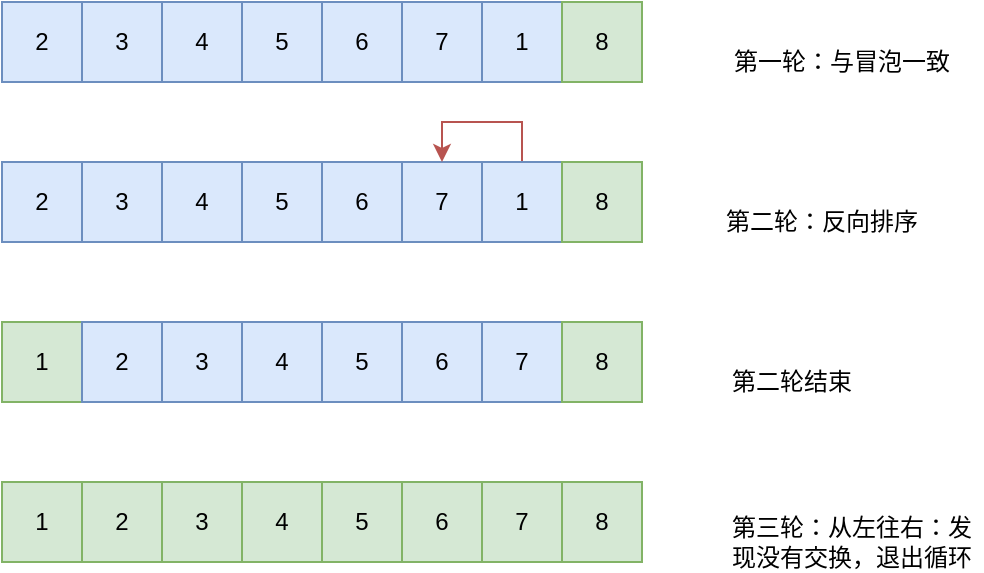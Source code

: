 <mxfile version="12.4.2" type="device" pages="1"><diagram id="PTNjkK8wZ7NsoqiNjNDe" name="Page-1"><mxGraphModel dx="946" dy="601" grid="1" gridSize="10" guides="1" tooltips="1" connect="1" arrows="1" fold="1" page="1" pageScale="1" pageWidth="827" pageHeight="1169" math="0" shadow="0"><root><mxCell id="0"/><mxCell id="1" parent="0"/><mxCell id="p28BtwNFnz3sYJK6Wzjc-1" value="2" style="rounded=0;whiteSpace=wrap;html=1;fillColor=#dae8fc;strokeColor=#6c8ebf;" vertex="1" parent="1"><mxGeometry x="200" y="80" width="40" height="40" as="geometry"/></mxCell><mxCell id="p28BtwNFnz3sYJK6Wzjc-2" value="3" style="rounded=0;whiteSpace=wrap;html=1;fillColor=#dae8fc;strokeColor=#6c8ebf;" vertex="1" parent="1"><mxGeometry x="240" y="80" width="40" height="40" as="geometry"/></mxCell><mxCell id="p28BtwNFnz3sYJK6Wzjc-3" value="4" style="rounded=0;whiteSpace=wrap;html=1;fillColor=#dae8fc;strokeColor=#6c8ebf;" vertex="1" parent="1"><mxGeometry x="280" y="80" width="40" height="40" as="geometry"/></mxCell><mxCell id="p28BtwNFnz3sYJK6Wzjc-4" value="5" style="rounded=0;whiteSpace=wrap;html=1;fillColor=#dae8fc;strokeColor=#6c8ebf;" vertex="1" parent="1"><mxGeometry x="320" y="80" width="40" height="40" as="geometry"/></mxCell><mxCell id="p28BtwNFnz3sYJK6Wzjc-5" value="6" style="rounded=0;whiteSpace=wrap;html=1;fillColor=#dae8fc;strokeColor=#6c8ebf;" vertex="1" parent="1"><mxGeometry x="360" y="80" width="40" height="40" as="geometry"/></mxCell><mxCell id="p28BtwNFnz3sYJK6Wzjc-6" value="7" style="rounded=0;whiteSpace=wrap;html=1;fillColor=#dae8fc;strokeColor=#6c8ebf;" vertex="1" parent="1"><mxGeometry x="400" y="80" width="40" height="40" as="geometry"/></mxCell><mxCell id="p28BtwNFnz3sYJK6Wzjc-7" value="1" style="rounded=0;whiteSpace=wrap;html=1;fillColor=#dae8fc;strokeColor=#6c8ebf;" vertex="1" parent="1"><mxGeometry x="440" y="80" width="40" height="40" as="geometry"/></mxCell><mxCell id="p28BtwNFnz3sYJK6Wzjc-8" value="8" style="rounded=0;whiteSpace=wrap;html=1;fillColor=#d5e8d4;strokeColor=#82b366;" vertex="1" parent="1"><mxGeometry x="480" y="80" width="40" height="40" as="geometry"/></mxCell><mxCell id="p28BtwNFnz3sYJK6Wzjc-9" value="2" style="rounded=0;whiteSpace=wrap;html=1;fillColor=#dae8fc;strokeColor=#6c8ebf;" vertex="1" parent="1"><mxGeometry x="200" y="160" width="40" height="40" as="geometry"/></mxCell><mxCell id="p28BtwNFnz3sYJK6Wzjc-10" value="3" style="rounded=0;whiteSpace=wrap;html=1;fillColor=#dae8fc;strokeColor=#6c8ebf;" vertex="1" parent="1"><mxGeometry x="240" y="160" width="40" height="40" as="geometry"/></mxCell><mxCell id="p28BtwNFnz3sYJK6Wzjc-11" value="4" style="rounded=0;whiteSpace=wrap;html=1;fillColor=#dae8fc;strokeColor=#6c8ebf;" vertex="1" parent="1"><mxGeometry x="280" y="160" width="40" height="40" as="geometry"/></mxCell><mxCell id="p28BtwNFnz3sYJK6Wzjc-12" value="5" style="rounded=0;whiteSpace=wrap;html=1;fillColor=#dae8fc;strokeColor=#6c8ebf;" vertex="1" parent="1"><mxGeometry x="320" y="160" width="40" height="40" as="geometry"/></mxCell><mxCell id="p28BtwNFnz3sYJK6Wzjc-13" value="6" style="rounded=0;whiteSpace=wrap;html=1;fillColor=#dae8fc;strokeColor=#6c8ebf;" vertex="1" parent="1"><mxGeometry x="360" y="160" width="40" height="40" as="geometry"/></mxCell><mxCell id="p28BtwNFnz3sYJK6Wzjc-14" value="7" style="rounded=0;whiteSpace=wrap;html=1;fillColor=#dae8fc;strokeColor=#6c8ebf;" vertex="1" parent="1"><mxGeometry x="400" y="160" width="40" height="40" as="geometry"/></mxCell><mxCell id="p28BtwNFnz3sYJK6Wzjc-71" style="edgeStyle=orthogonalEdgeStyle;rounded=0;orthogonalLoop=1;jettySize=auto;html=1;entryX=0.5;entryY=0;entryDx=0;entryDy=0;fillColor=#f8cecc;strokeColor=#b85450;" edge="1" parent="1" source="p28BtwNFnz3sYJK6Wzjc-15" target="p28BtwNFnz3sYJK6Wzjc-14"><mxGeometry relative="1" as="geometry"/></mxCell><mxCell id="p28BtwNFnz3sYJK6Wzjc-15" value="1" style="rounded=0;whiteSpace=wrap;html=1;fillColor=#dae8fc;strokeColor=#6c8ebf;" vertex="1" parent="1"><mxGeometry x="440" y="160" width="40" height="40" as="geometry"/></mxCell><mxCell id="p28BtwNFnz3sYJK6Wzjc-16" value="8" style="rounded=0;whiteSpace=wrap;html=1;fillColor=#d5e8d4;strokeColor=#82b366;" vertex="1" parent="1"><mxGeometry x="480" y="160" width="40" height="40" as="geometry"/></mxCell><mxCell id="p28BtwNFnz3sYJK6Wzjc-65" value="第一轮：与冒泡一致" style="text;html=1;strokeColor=none;fillColor=none;align=center;verticalAlign=middle;whiteSpace=wrap;rounded=0;" vertex="1" parent="1"><mxGeometry x="560" y="100" width="120" height="20" as="geometry"/></mxCell><mxCell id="p28BtwNFnz3sYJK6Wzjc-67" value="第二轮：反向排序" style="text;html=1;strokeColor=none;fillColor=none;align=center;verticalAlign=middle;whiteSpace=wrap;rounded=0;" vertex="1" parent="1"><mxGeometry x="560" y="180" width="100" height="20" as="geometry"/></mxCell><mxCell id="p28BtwNFnz3sYJK6Wzjc-68" value="第二轮结束" style="text;html=1;strokeColor=none;fillColor=none;align=center;verticalAlign=middle;whiteSpace=wrap;rounded=0;" vertex="1" parent="1"><mxGeometry x="560" y="260" width="70" height="20" as="geometry"/></mxCell><mxCell id="p28BtwNFnz3sYJK6Wzjc-69" value="第三轮：从左往右：发现没有交换，退出循环" style="text;html=1;strokeColor=none;fillColor=none;align=center;verticalAlign=middle;whiteSpace=wrap;rounded=0;" vertex="1" parent="1"><mxGeometry x="560" y="340" width="130" height="20" as="geometry"/></mxCell><mxCell id="p28BtwNFnz3sYJK6Wzjc-72" value="1" style="rounded=0;whiteSpace=wrap;html=1;fillColor=#d5e8d4;strokeColor=#82b366;" vertex="1" parent="1"><mxGeometry x="200" y="240" width="40" height="40" as="geometry"/></mxCell><mxCell id="p28BtwNFnz3sYJK6Wzjc-73" value="2" style="rounded=0;whiteSpace=wrap;html=1;fillColor=#dae8fc;strokeColor=#6c8ebf;" vertex="1" parent="1"><mxGeometry x="240" y="240" width="40" height="40" as="geometry"/></mxCell><mxCell id="p28BtwNFnz3sYJK6Wzjc-74" value="3" style="rounded=0;whiteSpace=wrap;html=1;fillColor=#dae8fc;strokeColor=#6c8ebf;" vertex="1" parent="1"><mxGeometry x="280" y="240" width="40" height="40" as="geometry"/></mxCell><mxCell id="p28BtwNFnz3sYJK6Wzjc-75" value="4" style="rounded=0;whiteSpace=wrap;html=1;fillColor=#dae8fc;strokeColor=#6c8ebf;" vertex="1" parent="1"><mxGeometry x="320" y="240" width="40" height="40" as="geometry"/></mxCell><mxCell id="p28BtwNFnz3sYJK6Wzjc-76" value="5" style="rounded=0;whiteSpace=wrap;html=1;fillColor=#dae8fc;strokeColor=#6c8ebf;" vertex="1" parent="1"><mxGeometry x="360" y="240" width="40" height="40" as="geometry"/></mxCell><mxCell id="p28BtwNFnz3sYJK6Wzjc-77" value="6" style="rounded=0;whiteSpace=wrap;html=1;fillColor=#dae8fc;strokeColor=#6c8ebf;" vertex="1" parent="1"><mxGeometry x="400" y="240" width="40" height="40" as="geometry"/></mxCell><mxCell id="p28BtwNFnz3sYJK6Wzjc-79" value="7" style="rounded=0;whiteSpace=wrap;html=1;fillColor=#dae8fc;strokeColor=#6c8ebf;" vertex="1" parent="1"><mxGeometry x="440" y="240" width="40" height="40" as="geometry"/></mxCell><mxCell id="p28BtwNFnz3sYJK6Wzjc-80" value="8" style="rounded=0;whiteSpace=wrap;html=1;fillColor=#d5e8d4;strokeColor=#82b366;" vertex="1" parent="1"><mxGeometry x="480" y="240" width="40" height="40" as="geometry"/></mxCell><mxCell id="p28BtwNFnz3sYJK6Wzjc-83" value="1" style="rounded=0;whiteSpace=wrap;html=1;fillColor=#d5e8d4;strokeColor=#82b366;" vertex="1" parent="1"><mxGeometry x="200" y="320" width="40" height="40" as="geometry"/></mxCell><mxCell id="p28BtwNFnz3sYJK6Wzjc-84" value="2" style="rounded=0;whiteSpace=wrap;html=1;fillColor=#d5e8d4;strokeColor=#82b366;" vertex="1" parent="1"><mxGeometry x="240" y="320" width="40" height="40" as="geometry"/></mxCell><mxCell id="p28BtwNFnz3sYJK6Wzjc-85" value="3" style="rounded=0;whiteSpace=wrap;html=1;fillColor=#d5e8d4;strokeColor=#82b366;" vertex="1" parent="1"><mxGeometry x="280" y="320" width="40" height="40" as="geometry"/></mxCell><mxCell id="p28BtwNFnz3sYJK6Wzjc-86" value="4" style="rounded=0;whiteSpace=wrap;html=1;fillColor=#d5e8d4;strokeColor=#82b366;" vertex="1" parent="1"><mxGeometry x="320" y="320" width="40" height="40" as="geometry"/></mxCell><mxCell id="p28BtwNFnz3sYJK6Wzjc-87" value="5" style="rounded=0;whiteSpace=wrap;html=1;fillColor=#d5e8d4;strokeColor=#82b366;" vertex="1" parent="1"><mxGeometry x="360" y="320" width="40" height="40" as="geometry"/></mxCell><mxCell id="p28BtwNFnz3sYJK6Wzjc-88" value="6" style="rounded=0;whiteSpace=wrap;html=1;fillColor=#d5e8d4;strokeColor=#82b366;" vertex="1" parent="1"><mxGeometry x="400" y="320" width="40" height="40" as="geometry"/></mxCell><mxCell id="p28BtwNFnz3sYJK6Wzjc-89" value="7" style="rounded=0;whiteSpace=wrap;html=1;fillColor=#d5e8d4;strokeColor=#82b366;" vertex="1" parent="1"><mxGeometry x="440" y="320" width="40" height="40" as="geometry"/></mxCell><mxCell id="p28BtwNFnz3sYJK6Wzjc-90" value="8" style="rounded=0;whiteSpace=wrap;html=1;fillColor=#d5e8d4;strokeColor=#82b366;" vertex="1" parent="1"><mxGeometry x="480" y="320" width="40" height="40" as="geometry"/></mxCell></root></mxGraphModel></diagram></mxfile>